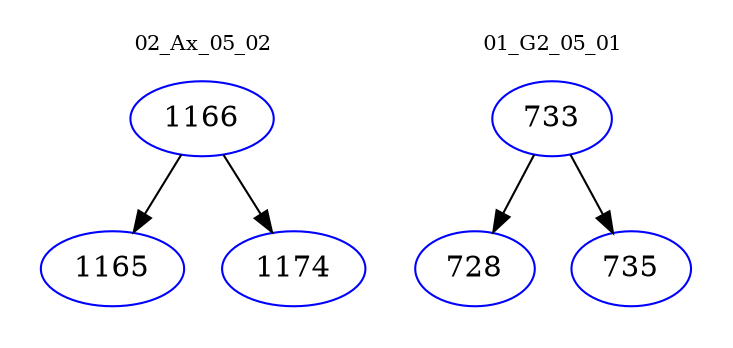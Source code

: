 digraph{
subgraph cluster_0 {
color = white
label = "02_Ax_05_02";
fontsize=10;
T0_1166 [label="1166", color="blue"]
T0_1166 -> T0_1165 [color="black"]
T0_1165 [label="1165", color="blue"]
T0_1166 -> T0_1174 [color="black"]
T0_1174 [label="1174", color="blue"]
}
subgraph cluster_1 {
color = white
label = "01_G2_05_01";
fontsize=10;
T1_733 [label="733", color="blue"]
T1_733 -> T1_728 [color="black"]
T1_728 [label="728", color="blue"]
T1_733 -> T1_735 [color="black"]
T1_735 [label="735", color="blue"]
}
}
